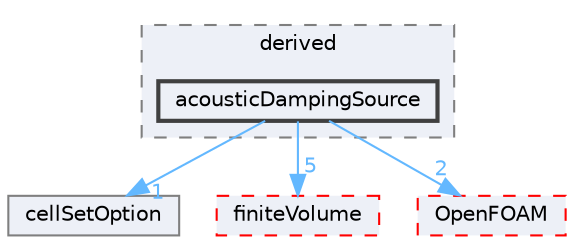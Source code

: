 digraph "src/fvOptions/sources/derived/acousticDampingSource"
{
 // LATEX_PDF_SIZE
  bgcolor="transparent";
  edge [fontname=Helvetica,fontsize=10,labelfontname=Helvetica,labelfontsize=10];
  node [fontname=Helvetica,fontsize=10,shape=box,height=0.2,width=0.4];
  compound=true
  subgraph clusterdir_04ada5f3e1c5f73b4b84eeccdf3d9cec {
    graph [ bgcolor="#edf0f7", pencolor="grey50", label="derived", fontname=Helvetica,fontsize=10 style="filled,dashed", URL="dir_04ada5f3e1c5f73b4b84eeccdf3d9cec.html",tooltip=""]
  dir_730204a9c31d1ee800455d9fcd2d253e [label="acousticDampingSource", fillcolor="#edf0f7", color="grey25", style="filled,bold", URL="dir_730204a9c31d1ee800455d9fcd2d253e.html",tooltip=""];
  }
  dir_3985ce20ae33982f8c583731dc480b49 [label="cellSetOption", fillcolor="#edf0f7", color="grey50", style="filled", URL="dir_3985ce20ae33982f8c583731dc480b49.html",tooltip=""];
  dir_9bd15774b555cf7259a6fa18f99fe99b [label="finiteVolume", fillcolor="#edf0f7", color="red", style="filled,dashed", URL="dir_9bd15774b555cf7259a6fa18f99fe99b.html",tooltip=""];
  dir_c5473ff19b20e6ec4dfe5c310b3778a8 [label="OpenFOAM", fillcolor="#edf0f7", color="red", style="filled,dashed", URL="dir_c5473ff19b20e6ec4dfe5c310b3778a8.html",tooltip=""];
  dir_730204a9c31d1ee800455d9fcd2d253e->dir_3985ce20ae33982f8c583731dc480b49 [headlabel="1", labeldistance=1.5 headhref="dir_000016_000430.html" href="dir_000016_000430.html" color="steelblue1" fontcolor="steelblue1"];
  dir_730204a9c31d1ee800455d9fcd2d253e->dir_9bd15774b555cf7259a6fa18f99fe99b [headlabel="5", labeldistance=1.5 headhref="dir_000016_001387.html" href="dir_000016_001387.html" color="steelblue1" fontcolor="steelblue1"];
  dir_730204a9c31d1ee800455d9fcd2d253e->dir_c5473ff19b20e6ec4dfe5c310b3778a8 [headlabel="2", labeldistance=1.5 headhref="dir_000016_002695.html" href="dir_000016_002695.html" color="steelblue1" fontcolor="steelblue1"];
}
